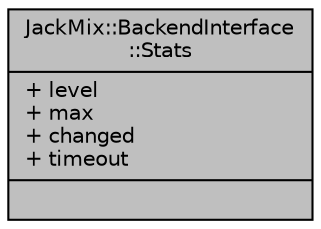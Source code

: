 digraph "JackMix::BackendInterface::Stats"
{
 // LATEX_PDF_SIZE
  edge [fontname="Helvetica",fontsize="10",labelfontname="Helvetica",labelfontsize="10"];
  node [fontname="Helvetica",fontsize="10",shape=record];
  Node1 [label="{JackMix::BackendInterface\l::Stats\n|+ level\l+ max\l+ changed\l+ timeout\l|}",height=0.2,width=0.4,color="black", fillcolor="grey75", style="filled", fontcolor="black",tooltip=" "];
}
